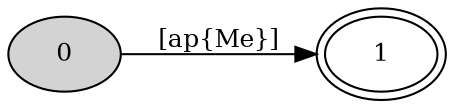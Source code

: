 digraph "SFA" {
rankdir=LR;

//Initial state
node [style = filled, shape = ellipse, peripheries = 1, fillcolor = "#d3d3d3ff", fontsize = 12]
0

//Final states
node [style = filled, shape = ellipse, peripheries = 2, fillcolor = white, fontsize = 12]
1

//Other states
node [style = filled, shape = ellipse, peripheries = 1, fillcolor = white, fontsize = 12]

//Transitions
0 -> 1 [label = "[a\p{Me}]", fontsize = 12 ];
}
